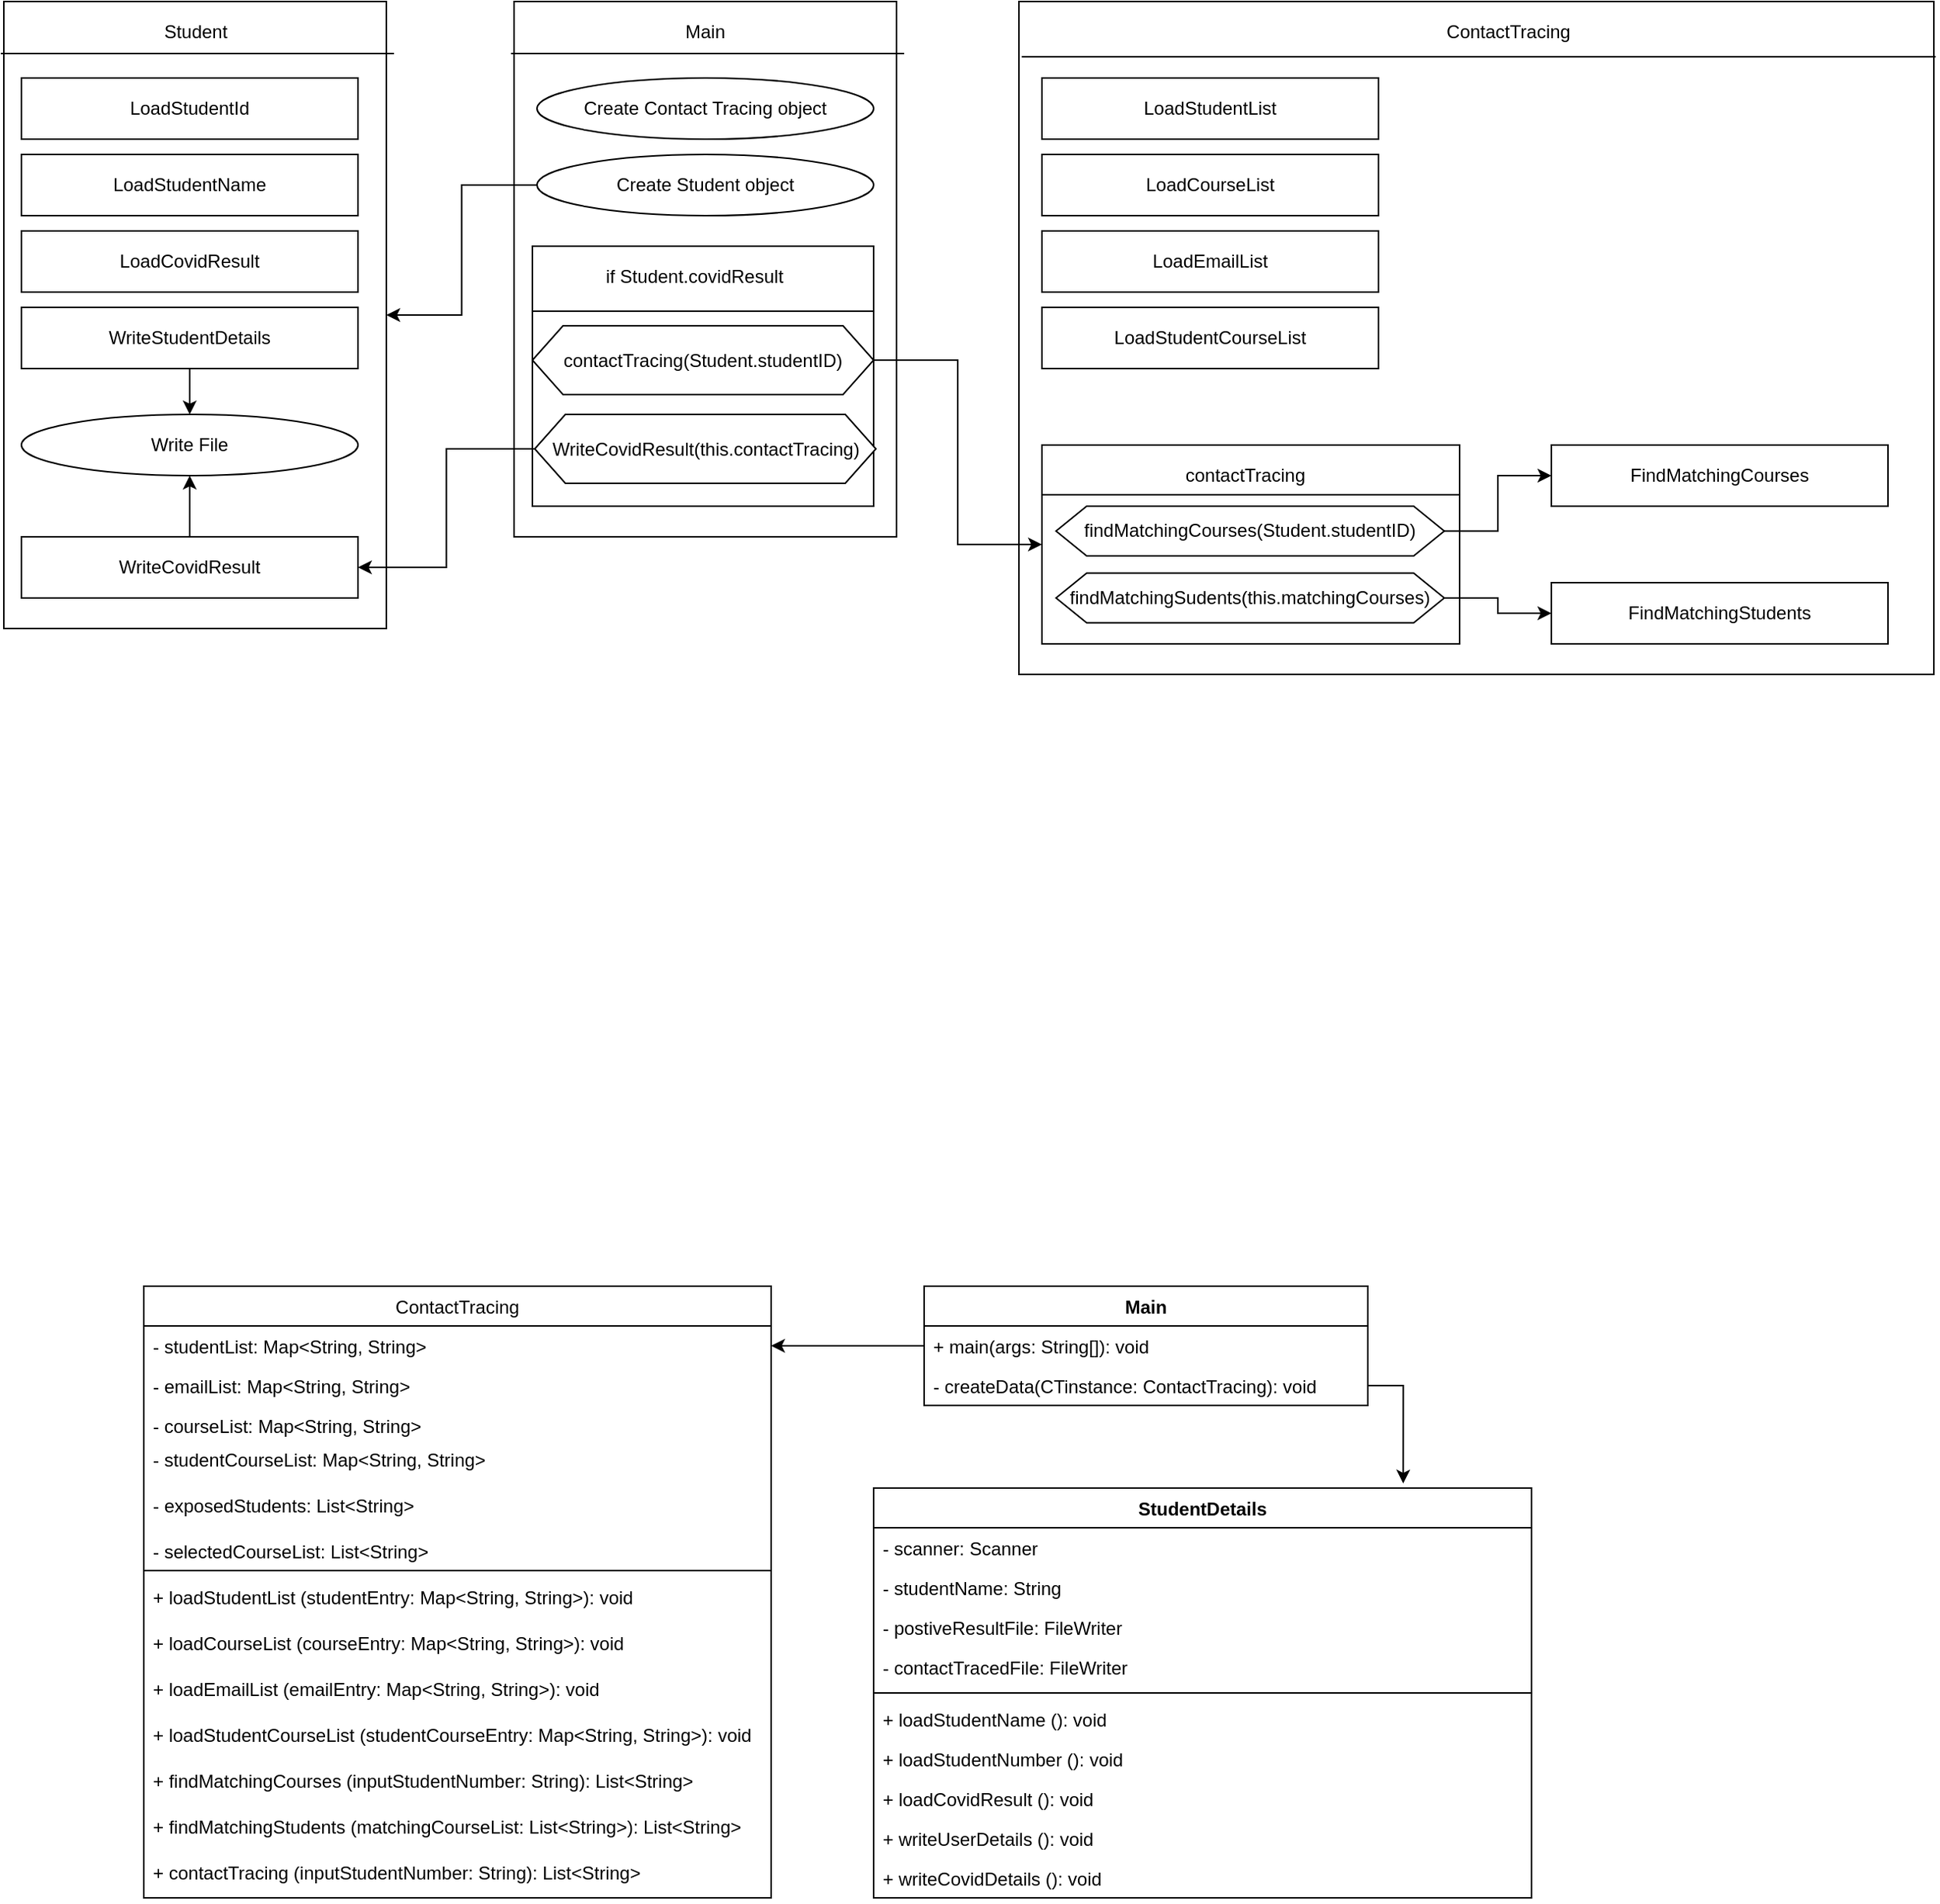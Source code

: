 <mxfile version="13.9.9" type="github">
  <diagram id="C5RBs43oDa-KdzZeNtuy" name="Page-1">
    <mxGraphModel dx="1422" dy="715" grid="1" gridSize="10" guides="1" tooltips="1" connect="1" arrows="1" fold="1" page="1" pageScale="1" pageWidth="827" pageHeight="1169" math="0" shadow="0">
      <root>
        <mxCell id="WIyWlLk6GJQsqaUBKTNV-0" />
        <mxCell id="WIyWlLk6GJQsqaUBKTNV-1" parent="WIyWlLk6GJQsqaUBKTNV-0" />
        <mxCell id="S7pzSwOHs0h3wulSuN-L-0" value="" style="rounded=0;whiteSpace=wrap;html=1;" parent="WIyWlLk6GJQsqaUBKTNV-1" vertex="1">
          <mxGeometry x="372" y="350" width="250" height="350" as="geometry" />
        </mxCell>
        <mxCell id="TPSQY9DwL0QxUzg7N3Kc-0" value="" style="rounded=0;whiteSpace=wrap;html=1;" parent="WIyWlLk6GJQsqaUBKTNV-1" vertex="1">
          <mxGeometry x="384" y="510" width="223" height="170" as="geometry" />
        </mxCell>
        <mxCell id="S7pzSwOHs0h3wulSuN-L-1" value="Main" style="text;html=1;strokeColor=none;fillColor=none;align=center;verticalAlign=middle;whiteSpace=wrap;rounded=0;" parent="WIyWlLk6GJQsqaUBKTNV-1" vertex="1">
          <mxGeometry x="412" y="360" width="170" height="20" as="geometry" />
        </mxCell>
        <mxCell id="S7pzSwOHs0h3wulSuN-L-2" value="" style="endArrow=none;html=1;" parent="WIyWlLk6GJQsqaUBKTNV-1" edge="1">
          <mxGeometry width="50" height="50" relative="1" as="geometry">
            <mxPoint x="370" y="384" as="sourcePoint" />
            <mxPoint x="627" y="384" as="targetPoint" />
          </mxGeometry>
        </mxCell>
        <mxCell id="S7pzSwOHs0h3wulSuN-L-3" style="edgeStyle=orthogonalEdgeStyle;rounded=0;orthogonalLoop=1;jettySize=auto;html=1;exitX=0.5;exitY=1;exitDx=0;exitDy=0;" parent="WIyWlLk6GJQsqaUBKTNV-1" source="S7pzSwOHs0h3wulSuN-L-0" target="S7pzSwOHs0h3wulSuN-L-0" edge="1">
          <mxGeometry relative="1" as="geometry" />
        </mxCell>
        <mxCell id="S7pzSwOHs0h3wulSuN-L-7" value="" style="rounded=0;whiteSpace=wrap;html=1;" parent="WIyWlLk6GJQsqaUBKTNV-1" vertex="1">
          <mxGeometry x="38.5" y="350" width="250" height="410" as="geometry" />
        </mxCell>
        <mxCell id="S7pzSwOHs0h3wulSuN-L-8" value="Student" style="text;html=1;strokeColor=none;fillColor=none;align=center;verticalAlign=middle;whiteSpace=wrap;rounded=0;" parent="WIyWlLk6GJQsqaUBKTNV-1" vertex="1">
          <mxGeometry x="78.5" y="360" width="170" height="20" as="geometry" />
        </mxCell>
        <mxCell id="S7pzSwOHs0h3wulSuN-L-9" value="" style="endArrow=none;html=1;" parent="WIyWlLk6GJQsqaUBKTNV-1" edge="1">
          <mxGeometry width="50" height="50" relative="1" as="geometry">
            <mxPoint x="36.5" y="384" as="sourcePoint" />
            <mxPoint x="293.5" y="384" as="targetPoint" />
          </mxGeometry>
        </mxCell>
        <mxCell id="S7pzSwOHs0h3wulSuN-L-10" style="edgeStyle=orthogonalEdgeStyle;rounded=0;orthogonalLoop=1;jettySize=auto;html=1;exitX=0.5;exitY=1;exitDx=0;exitDy=0;" parent="WIyWlLk6GJQsqaUBKTNV-1" source="S7pzSwOHs0h3wulSuN-L-7" target="S7pzSwOHs0h3wulSuN-L-7" edge="1">
          <mxGeometry relative="1" as="geometry" />
        </mxCell>
        <mxCell id="S7pzSwOHs0h3wulSuN-L-11" value="LoadStudentId" style="rounded=0;whiteSpace=wrap;html=1;" parent="WIyWlLk6GJQsqaUBKTNV-1" vertex="1">
          <mxGeometry x="50" y="400" width="220" height="40" as="geometry" />
        </mxCell>
        <mxCell id="S7pzSwOHs0h3wulSuN-L-12" value="LoadStudentName" style="rounded=0;whiteSpace=wrap;html=1;" parent="WIyWlLk6GJQsqaUBKTNV-1" vertex="1">
          <mxGeometry x="50" y="450" width="220" height="40" as="geometry" />
        </mxCell>
        <mxCell id="S7pzSwOHs0h3wulSuN-L-13" value="LoadCovidResult" style="rounded=0;whiteSpace=wrap;html=1;" parent="WIyWlLk6GJQsqaUBKTNV-1" vertex="1">
          <mxGeometry x="50" y="500" width="220" height="40" as="geometry" />
        </mxCell>
        <mxCell id="S7pzSwOHs0h3wulSuN-L-17" style="edgeStyle=orthogonalEdgeStyle;rounded=0;orthogonalLoop=1;jettySize=auto;html=1;exitX=0.5;exitY=1;exitDx=0;exitDy=0;" parent="WIyWlLk6GJQsqaUBKTNV-1" source="S7pzSwOHs0h3wulSuN-L-14" target="S7pzSwOHs0h3wulSuN-L-16" edge="1">
          <mxGeometry relative="1" as="geometry" />
        </mxCell>
        <mxCell id="S7pzSwOHs0h3wulSuN-L-14" value="WriteStudentDetails" style="rounded=0;whiteSpace=wrap;html=1;" parent="WIyWlLk6GJQsqaUBKTNV-1" vertex="1">
          <mxGeometry x="50" y="550" width="220" height="40" as="geometry" />
        </mxCell>
        <mxCell id="S7pzSwOHs0h3wulSuN-L-16" value="Write File" style="ellipse;whiteSpace=wrap;html=1;" parent="WIyWlLk6GJQsqaUBKTNV-1" vertex="1">
          <mxGeometry x="50" y="620" width="220" height="40" as="geometry" />
        </mxCell>
        <mxCell id="S7pzSwOHs0h3wulSuN-L-22" style="edgeStyle=orthogonalEdgeStyle;rounded=0;orthogonalLoop=1;jettySize=auto;html=1;entryX=0.5;entryY=1;entryDx=0;entryDy=0;" parent="WIyWlLk6GJQsqaUBKTNV-1" source="S7pzSwOHs0h3wulSuN-L-21" target="S7pzSwOHs0h3wulSuN-L-16" edge="1">
          <mxGeometry relative="1" as="geometry" />
        </mxCell>
        <mxCell id="S7pzSwOHs0h3wulSuN-L-21" value="WriteCovidResult" style="rounded=0;whiteSpace=wrap;html=1;" parent="WIyWlLk6GJQsqaUBKTNV-1" vertex="1">
          <mxGeometry x="50" y="700" width="220" height="40" as="geometry" />
        </mxCell>
        <mxCell id="S7pzSwOHs0h3wulSuN-L-26" style="edgeStyle=orthogonalEdgeStyle;rounded=0;orthogonalLoop=1;jettySize=auto;html=1;" parent="WIyWlLk6GJQsqaUBKTNV-1" source="S7pzSwOHs0h3wulSuN-L-25" target="S7pzSwOHs0h3wulSuN-L-7" edge="1">
          <mxGeometry relative="1" as="geometry" />
        </mxCell>
        <mxCell id="S7pzSwOHs0h3wulSuN-L-25" value="Create Student object" style="ellipse;whiteSpace=wrap;html=1;" parent="WIyWlLk6GJQsqaUBKTNV-1" vertex="1">
          <mxGeometry x="387" y="450" width="220" height="40" as="geometry" />
        </mxCell>
        <mxCell id="S7pzSwOHs0h3wulSuN-L-27" value="Create Contact Tracing object" style="ellipse;whiteSpace=wrap;html=1;" parent="WIyWlLk6GJQsqaUBKTNV-1" vertex="1">
          <mxGeometry x="387" y="400" width="220" height="40" as="geometry" />
        </mxCell>
        <mxCell id="S7pzSwOHs0h3wulSuN-L-29" value="" style="rounded=0;whiteSpace=wrap;html=1;" parent="WIyWlLk6GJQsqaUBKTNV-1" vertex="1">
          <mxGeometry x="702" y="350" width="598" height="440" as="geometry" />
        </mxCell>
        <mxCell id="S7pzSwOHs0h3wulSuN-L-30" value="ContactTracing" style="text;html=1;strokeColor=none;fillColor=none;align=center;verticalAlign=middle;whiteSpace=wrap;rounded=0;" parent="WIyWlLk6GJQsqaUBKTNV-1" vertex="1">
          <mxGeometry x="937" y="360" width="170" height="20" as="geometry" />
        </mxCell>
        <mxCell id="S7pzSwOHs0h3wulSuN-L-32" style="edgeStyle=orthogonalEdgeStyle;rounded=0;orthogonalLoop=1;jettySize=auto;html=1;exitX=0.5;exitY=1;exitDx=0;exitDy=0;" parent="WIyWlLk6GJQsqaUBKTNV-1" source="S7pzSwOHs0h3wulSuN-L-29" target="S7pzSwOHs0h3wulSuN-L-29" edge="1">
          <mxGeometry relative="1" as="geometry" />
        </mxCell>
        <mxCell id="S7pzSwOHs0h3wulSuN-L-35" value="LoadStudentList" style="rounded=0;whiteSpace=wrap;html=1;" parent="WIyWlLk6GJQsqaUBKTNV-1" vertex="1">
          <mxGeometry x="717" y="400" width="220" height="40" as="geometry" />
        </mxCell>
        <mxCell id="S7pzSwOHs0h3wulSuN-L-36" value="LoadCourseList" style="rounded=0;whiteSpace=wrap;html=1;" parent="WIyWlLk6GJQsqaUBKTNV-1" vertex="1">
          <mxGeometry x="717" y="450" width="220" height="40" as="geometry" />
        </mxCell>
        <mxCell id="S7pzSwOHs0h3wulSuN-L-37" value="LoadEmailList" style="rounded=0;whiteSpace=wrap;html=1;" parent="WIyWlLk6GJQsqaUBKTNV-1" vertex="1">
          <mxGeometry x="717" y="500" width="220" height="40" as="geometry" />
        </mxCell>
        <mxCell id="S7pzSwOHs0h3wulSuN-L-38" value="LoadStudentCourseList&lt;span style=&quot;color: rgba(0 , 0 , 0 , 0) ; font-family: monospace ; font-size: 0px&quot;&gt;%3CmxGraphModel%3E%3Croot%3E%3CmxCell%20id%3D%220%22%2F%3E%3CmxCell%20id%3D%221%22%20parent%3D%220%22%2F%3E%3CmxCell%20id%3D%222%22%20value%3D%22LoadStudentId%22%20style%3D%22rounded%3D0%3BwhiteSpace%3Dwrap%3Bhtml%3D1%3B%22%20vertex%3D%221%22%20parent%3D%221%22%3E%3CmxGeometry%20x%3D%2250%22%20y%3D%22400%22%20width%3D%22220%22%20height%3D%2240%22%20as%3D%22geometry%22%2F%3E%3C%2FmxCell%3E%3C%2Froot%3E%3C%2FmxGraphModel%3E&lt;/span&gt;" style="rounded=0;whiteSpace=wrap;html=1;" parent="WIyWlLk6GJQsqaUBKTNV-1" vertex="1">
          <mxGeometry x="717" y="550" width="220" height="40" as="geometry" />
        </mxCell>
        <mxCell id="S7pzSwOHs0h3wulSuN-L-39" value="FindMatchingStudents" style="rounded=0;whiteSpace=wrap;html=1;" parent="WIyWlLk6GJQsqaUBKTNV-1" vertex="1">
          <mxGeometry x="1050" y="730" width="220" height="40" as="geometry" />
        </mxCell>
        <mxCell id="S7pzSwOHs0h3wulSuN-L-46" style="edgeStyle=orthogonalEdgeStyle;rounded=0;orthogonalLoop=1;jettySize=auto;html=1;exitX=1;exitY=0.5;exitDx=0;exitDy=0;entryX=0;entryY=0.5;entryDx=0;entryDy=0;" parent="WIyWlLk6GJQsqaUBKTNV-1" source="S7pzSwOHs0h3wulSuN-L-41" target="S7pzSwOHs0h3wulSuN-L-45" edge="1">
          <mxGeometry relative="1" as="geometry" />
        </mxCell>
        <mxCell id="S7pzSwOHs0h3wulSuN-L-41" value="contactTracing(Student.studentID)" style="shape=hexagon;perimeter=hexagonPerimeter2;whiteSpace=wrap;html=1;fixedSize=1;" parent="WIyWlLk6GJQsqaUBKTNV-1" vertex="1">
          <mxGeometry x="384" y="562" width="223" height="45" as="geometry" />
        </mxCell>
        <mxCell id="S7pzSwOHs0h3wulSuN-L-43" value="" style="endArrow=none;html=1;exitX=0.003;exitY=0.082;exitDx=0;exitDy=0;exitPerimeter=0;entryX=1.002;entryY=0.082;entryDx=0;entryDy=0;entryPerimeter=0;" parent="WIyWlLk6GJQsqaUBKTNV-1" source="S7pzSwOHs0h3wulSuN-L-29" target="S7pzSwOHs0h3wulSuN-L-29" edge="1">
          <mxGeometry width="50" height="50" relative="1" as="geometry">
            <mxPoint x="710" y="404" as="sourcePoint" />
            <mxPoint x="1103" y="386" as="targetPoint" />
          </mxGeometry>
        </mxCell>
        <mxCell id="S7pzSwOHs0h3wulSuN-L-44" value="FindMatchingCourses" style="rounded=0;whiteSpace=wrap;html=1;" parent="WIyWlLk6GJQsqaUBKTNV-1" vertex="1">
          <mxGeometry x="1050" y="640" width="220" height="40" as="geometry" />
        </mxCell>
        <mxCell id="S7pzSwOHs0h3wulSuN-L-45" value="" style="rounded=0;whiteSpace=wrap;html=1;" parent="WIyWlLk6GJQsqaUBKTNV-1" vertex="1">
          <mxGeometry x="717" y="640" width="273" height="130" as="geometry" />
        </mxCell>
        <mxCell id="S7pzSwOHs0h3wulSuN-L-57" value="" style="endArrow=none;html=1;exitX=0;exitY=0.25;exitDx=0;exitDy=0;entryX=1;entryY=0.25;entryDx=0;entryDy=0;" parent="WIyWlLk6GJQsqaUBKTNV-1" source="S7pzSwOHs0h3wulSuN-L-45" target="S7pzSwOHs0h3wulSuN-L-45" edge="1">
          <mxGeometry width="50" height="50" relative="1" as="geometry">
            <mxPoint x="600" y="600" as="sourcePoint" />
            <mxPoint x="650" y="550" as="targetPoint" />
          </mxGeometry>
        </mxCell>
        <mxCell id="S7pzSwOHs0h3wulSuN-L-58" value="contactTracing" style="text;html=1;strokeColor=none;fillColor=none;align=center;verticalAlign=middle;whiteSpace=wrap;rounded=0;" parent="WIyWlLk6GJQsqaUBKTNV-1" vertex="1">
          <mxGeometry x="770" y="650" width="160" height="20" as="geometry" />
        </mxCell>
        <mxCell id="S7pzSwOHs0h3wulSuN-L-60" style="edgeStyle=orthogonalEdgeStyle;rounded=0;orthogonalLoop=1;jettySize=auto;html=1;exitX=1;exitY=0.5;exitDx=0;exitDy=0;entryX=0;entryY=0.5;entryDx=0;entryDy=0;" parent="WIyWlLk6GJQsqaUBKTNV-1" source="S7pzSwOHs0h3wulSuN-L-59" target="S7pzSwOHs0h3wulSuN-L-44" edge="1">
          <mxGeometry relative="1" as="geometry" />
        </mxCell>
        <mxCell id="S7pzSwOHs0h3wulSuN-L-59" value="findMatchingCourses(Student.studentID)" style="shape=hexagon;perimeter=hexagonPerimeter2;whiteSpace=wrap;html=1;fixedSize=1;" parent="WIyWlLk6GJQsqaUBKTNV-1" vertex="1">
          <mxGeometry x="726.25" y="680" width="253.75" height="32.5" as="geometry" />
        </mxCell>
        <mxCell id="S7pzSwOHs0h3wulSuN-L-62" style="edgeStyle=orthogonalEdgeStyle;rounded=0;orthogonalLoop=1;jettySize=auto;html=1;entryX=0;entryY=0.5;entryDx=0;entryDy=0;" parent="WIyWlLk6GJQsqaUBKTNV-1" source="S7pzSwOHs0h3wulSuN-L-61" target="S7pzSwOHs0h3wulSuN-L-39" edge="1">
          <mxGeometry relative="1" as="geometry" />
        </mxCell>
        <mxCell id="S7pzSwOHs0h3wulSuN-L-61" value="findMatchingSudents(this.matchingCourses)" style="shape=hexagon;perimeter=hexagonPerimeter2;whiteSpace=wrap;html=1;fixedSize=1;" parent="WIyWlLk6GJQsqaUBKTNV-1" vertex="1">
          <mxGeometry x="726.25" y="723.75" width="253.75" height="32.5" as="geometry" />
        </mxCell>
        <mxCell id="S7pzSwOHs0h3wulSuN-L-64" style="edgeStyle=orthogonalEdgeStyle;rounded=0;orthogonalLoop=1;jettySize=auto;html=1;entryX=1;entryY=0.5;entryDx=0;entryDy=0;" parent="WIyWlLk6GJQsqaUBKTNV-1" source="S7pzSwOHs0h3wulSuN-L-63" target="S7pzSwOHs0h3wulSuN-L-21" edge="1">
          <mxGeometry relative="1" as="geometry" />
        </mxCell>
        <mxCell id="S7pzSwOHs0h3wulSuN-L-63" value="WriteCovidResult(this.contactTracing)" style="shape=hexagon;perimeter=hexagonPerimeter2;whiteSpace=wrap;html=1;fixedSize=1;" parent="WIyWlLk6GJQsqaUBKTNV-1" vertex="1">
          <mxGeometry x="385.5" y="620" width="223" height="45" as="geometry" />
        </mxCell>
        <mxCell id="rcBzUwIVT9jQ_ZkBGbMb-1" value="if Student.covidResult" style="text;html=1;strokeColor=none;fillColor=none;align=center;verticalAlign=middle;whiteSpace=wrap;rounded=0;" parent="WIyWlLk6GJQsqaUBKTNV-1" vertex="1">
          <mxGeometry x="400" y="520" width="180" height="20" as="geometry" />
        </mxCell>
        <mxCell id="rcBzUwIVT9jQ_ZkBGbMb-2" value="" style="endArrow=none;html=1;exitX=0;exitY=0.25;exitDx=0;exitDy=0;entryX=1;entryY=0.25;entryDx=0;entryDy=0;" parent="WIyWlLk6GJQsqaUBKTNV-1" source="TPSQY9DwL0QxUzg7N3Kc-0" target="TPSQY9DwL0QxUzg7N3Kc-0" edge="1">
          <mxGeometry width="50" height="50" relative="1" as="geometry">
            <mxPoint x="700" y="420" as="sourcePoint" />
            <mxPoint x="750" y="370" as="targetPoint" />
          </mxGeometry>
        </mxCell>
        <object label="ContactTracing" id="p17ZswySMdIlik4E2tpj-0">
          <mxCell style="swimlane;fontStyle=0;childLayout=stackLayout;horizontal=1;startSize=26;fillColor=none;horizontalStack=0;resizeParent=1;resizeParentMax=0;resizeLast=0;collapsible=1;marginBottom=0;" vertex="1" parent="WIyWlLk6GJQsqaUBKTNV-1">
            <mxGeometry x="130" y="1190" width="410" height="400" as="geometry">
              <mxRectangle x="170" y="1020" width="60" height="26" as="alternateBounds" />
            </mxGeometry>
          </mxCell>
        </object>
        <mxCell id="p17ZswySMdIlik4E2tpj-1" value="- studentList: Map&lt;String, String&gt;" style="text;strokeColor=none;fillColor=none;align=left;verticalAlign=top;spacingLeft=4;spacingRight=4;overflow=hidden;rotatable=0;points=[[0,0.5],[1,0.5]];portConstraint=eastwest;" vertex="1" parent="p17ZswySMdIlik4E2tpj-0">
          <mxGeometry y="26" width="410" height="26" as="geometry" />
        </mxCell>
        <mxCell id="p17ZswySMdIlik4E2tpj-2" value="- emailList: Map&lt;String, String&gt;" style="text;strokeColor=none;fillColor=none;align=left;verticalAlign=top;spacingLeft=4;spacingRight=4;overflow=hidden;rotatable=0;points=[[0,0.5],[1,0.5]];portConstraint=eastwest;" vertex="1" parent="p17ZswySMdIlik4E2tpj-0">
          <mxGeometry y="52" width="410" height="26" as="geometry" />
        </mxCell>
        <mxCell id="p17ZswySMdIlik4E2tpj-3" value="- courseList: Map&lt;String, String&gt;" style="text;strokeColor=none;fillColor=none;align=left;verticalAlign=top;spacingLeft=4;spacingRight=4;overflow=hidden;rotatable=0;points=[[0,0.5],[1,0.5]];portConstraint=eastwest;" vertex="1" parent="p17ZswySMdIlik4E2tpj-0">
          <mxGeometry y="78" width="410" height="22" as="geometry" />
        </mxCell>
        <mxCell id="p17ZswySMdIlik4E2tpj-5" value="- studentCourseList: Map&lt;String, String&gt;" style="text;strokeColor=none;fillColor=none;align=left;verticalAlign=top;spacingLeft=4;spacingRight=4;overflow=hidden;rotatable=0;points=[[0,0.5],[1,0.5]];portConstraint=eastwest;" vertex="1" parent="p17ZswySMdIlik4E2tpj-0">
          <mxGeometry y="100" width="410" height="30" as="geometry" />
        </mxCell>
        <mxCell id="p17ZswySMdIlik4E2tpj-11" value="- exposedStudents: List&lt;String&gt;" style="text;strokeColor=none;fillColor=none;align=left;verticalAlign=top;spacingLeft=4;spacingRight=4;overflow=hidden;rotatable=0;points=[[0,0.5],[1,0.5]];portConstraint=eastwest;" vertex="1" parent="p17ZswySMdIlik4E2tpj-0">
          <mxGeometry y="130" width="410" height="30" as="geometry" />
        </mxCell>
        <mxCell id="p17ZswySMdIlik4E2tpj-12" value="- selectedCourseList: List&lt;String&gt;" style="text;strokeColor=none;fillColor=none;align=left;verticalAlign=top;spacingLeft=4;spacingRight=4;overflow=hidden;rotatable=0;points=[[0,0.5],[1,0.5]];portConstraint=eastwest;" vertex="1" parent="p17ZswySMdIlik4E2tpj-0">
          <mxGeometry y="160" width="410" height="30" as="geometry" />
        </mxCell>
        <mxCell id="p17ZswySMdIlik4E2tpj-13" value="+ loadStudentList (studentEntry: Map&lt;String, String&gt;): void" style="text;strokeColor=none;fillColor=none;align=left;verticalAlign=top;spacingLeft=4;spacingRight=4;overflow=hidden;rotatable=0;points=[[0,0.5],[1,0.5]];portConstraint=eastwest;" vertex="1" parent="p17ZswySMdIlik4E2tpj-0">
          <mxGeometry y="190" width="410" height="30" as="geometry" />
        </mxCell>
        <mxCell id="p17ZswySMdIlik4E2tpj-14" value="" style="endArrow=none;html=1;exitX=0;exitY=-0.133;exitDx=0;exitDy=0;exitPerimeter=0;entryX=1;entryY=-0.133;entryDx=0;entryDy=0;entryPerimeter=0;" edge="1" parent="p17ZswySMdIlik4E2tpj-0" source="p17ZswySMdIlik4E2tpj-13" target="p17ZswySMdIlik4E2tpj-13">
          <mxGeometry width="50" height="50" relative="1" as="geometry">
            <mxPoint x="530" y="390" as="sourcePoint" />
            <mxPoint x="580" y="340" as="targetPoint" />
          </mxGeometry>
        </mxCell>
        <mxCell id="p17ZswySMdIlik4E2tpj-15" value="+ loadCourseList (courseEntry: Map&lt;String, String&gt;): void" style="text;strokeColor=none;fillColor=none;align=left;verticalAlign=top;spacingLeft=4;spacingRight=4;overflow=hidden;rotatable=0;points=[[0,0.5],[1,0.5]];portConstraint=eastwest;" vertex="1" parent="p17ZswySMdIlik4E2tpj-0">
          <mxGeometry y="220" width="410" height="30" as="geometry" />
        </mxCell>
        <mxCell id="p17ZswySMdIlik4E2tpj-16" value="+ loadEmailList (emailEntry: Map&lt;String, String&gt;): void" style="text;strokeColor=none;fillColor=none;align=left;verticalAlign=top;spacingLeft=4;spacingRight=4;overflow=hidden;rotatable=0;points=[[0,0.5],[1,0.5]];portConstraint=eastwest;" vertex="1" parent="p17ZswySMdIlik4E2tpj-0">
          <mxGeometry y="250" width="410" height="30" as="geometry" />
        </mxCell>
        <mxCell id="p17ZswySMdIlik4E2tpj-17" value="+ loadStudentCourseList (studentCourseEntry: Map&lt;String, String&gt;): void" style="text;strokeColor=none;fillColor=none;align=left;verticalAlign=top;spacingLeft=4;spacingRight=4;overflow=hidden;rotatable=0;points=[[0,0.5],[1,0.5]];portConstraint=eastwest;" vertex="1" parent="p17ZswySMdIlik4E2tpj-0">
          <mxGeometry y="280" width="410" height="30" as="geometry" />
        </mxCell>
        <mxCell id="p17ZswySMdIlik4E2tpj-18" value="+ findMatchingCourses (inputStudentNumber: String): List&lt;String&gt;" style="text;strokeColor=none;fillColor=none;align=left;verticalAlign=top;spacingLeft=4;spacingRight=4;overflow=hidden;rotatable=0;points=[[0,0.5],[1,0.5]];portConstraint=eastwest;" vertex="1" parent="p17ZswySMdIlik4E2tpj-0">
          <mxGeometry y="310" width="410" height="30" as="geometry" />
        </mxCell>
        <mxCell id="p17ZswySMdIlik4E2tpj-19" value="+ findMatchingStudents (matchingCourseList: List&lt;String&gt;): List&lt;String&gt;" style="text;strokeColor=none;fillColor=none;align=left;verticalAlign=top;spacingLeft=4;spacingRight=4;overflow=hidden;rotatable=0;points=[[0,0.5],[1,0.5]];portConstraint=eastwest;" vertex="1" parent="p17ZswySMdIlik4E2tpj-0">
          <mxGeometry y="340" width="410" height="30" as="geometry" />
        </mxCell>
        <mxCell id="p17ZswySMdIlik4E2tpj-20" value="+ contactTracing (inputStudentNumber: String): List&lt;String&gt;" style="text;strokeColor=none;fillColor=none;align=left;verticalAlign=top;spacingLeft=4;spacingRight=4;overflow=hidden;rotatable=0;points=[[0,0.5],[1,0.5]];portConstraint=eastwest;" vertex="1" parent="p17ZswySMdIlik4E2tpj-0">
          <mxGeometry y="370" width="410" height="30" as="geometry" />
        </mxCell>
        <mxCell id="p17ZswySMdIlik4E2tpj-37" style="edgeStyle=orthogonalEdgeStyle;rounded=0;orthogonalLoop=1;jettySize=auto;html=1;entryX=1;entryY=0.5;entryDx=0;entryDy=0;" edge="1" parent="WIyWlLk6GJQsqaUBKTNV-1" source="p17ZswySMdIlik4E2tpj-21" target="p17ZswySMdIlik4E2tpj-1">
          <mxGeometry relative="1" as="geometry" />
        </mxCell>
        <mxCell id="p17ZswySMdIlik4E2tpj-21" value="Main" style="swimlane;fontStyle=1;align=center;verticalAlign=top;childLayout=stackLayout;horizontal=1;startSize=26;horizontalStack=0;resizeParent=1;resizeParentMax=0;resizeLast=0;collapsible=1;marginBottom=0;" vertex="1" parent="WIyWlLk6GJQsqaUBKTNV-1">
          <mxGeometry x="640" y="1190" width="290" height="78" as="geometry" />
        </mxCell>
        <mxCell id="p17ZswySMdIlik4E2tpj-24" value="+ main(args: String[]): void" style="text;strokeColor=none;fillColor=none;align=left;verticalAlign=top;spacingLeft=4;spacingRight=4;overflow=hidden;rotatable=0;points=[[0,0.5],[1,0.5]];portConstraint=eastwest;" vertex="1" parent="p17ZswySMdIlik4E2tpj-21">
          <mxGeometry y="26" width="290" height="26" as="geometry" />
        </mxCell>
        <mxCell id="p17ZswySMdIlik4E2tpj-25" value="- createData(CTinstance: ContactTracing): void" style="text;strokeColor=none;fillColor=none;align=left;verticalAlign=top;spacingLeft=4;spacingRight=4;overflow=hidden;rotatable=0;points=[[0,0.5],[1,0.5]];portConstraint=eastwest;" vertex="1" parent="p17ZswySMdIlik4E2tpj-21">
          <mxGeometry y="52" width="290" height="26" as="geometry" />
        </mxCell>
        <mxCell id="p17ZswySMdIlik4E2tpj-26" value="StudentDetails" style="swimlane;fontStyle=1;align=center;verticalAlign=top;childLayout=stackLayout;horizontal=1;startSize=26;horizontalStack=0;resizeParent=1;resizeParentMax=0;resizeLast=0;collapsible=1;marginBottom=0;" vertex="1" parent="WIyWlLk6GJQsqaUBKTNV-1">
          <mxGeometry x="607" y="1322" width="430" height="268" as="geometry" />
        </mxCell>
        <mxCell id="p17ZswySMdIlik4E2tpj-27" value="- scanner: Scanner" style="text;strokeColor=none;fillColor=none;align=left;verticalAlign=top;spacingLeft=4;spacingRight=4;overflow=hidden;rotatable=0;points=[[0,0.5],[1,0.5]];portConstraint=eastwest;" vertex="1" parent="p17ZswySMdIlik4E2tpj-26">
          <mxGeometry y="26" width="430" height="26" as="geometry" />
        </mxCell>
        <mxCell id="p17ZswySMdIlik4E2tpj-30" value="- studentName: String" style="text;strokeColor=none;fillColor=none;align=left;verticalAlign=top;spacingLeft=4;spacingRight=4;overflow=hidden;rotatable=0;points=[[0,0.5],[1,0.5]];portConstraint=eastwest;" vertex="1" parent="p17ZswySMdIlik4E2tpj-26">
          <mxGeometry y="52" width="430" height="26" as="geometry" />
        </mxCell>
        <mxCell id="p17ZswySMdIlik4E2tpj-29" value="- postiveResultFile: FileWriter" style="text;strokeColor=none;fillColor=none;align=left;verticalAlign=top;spacingLeft=4;spacingRight=4;overflow=hidden;rotatable=0;points=[[0,0.5],[1,0.5]];portConstraint=eastwest;" vertex="1" parent="p17ZswySMdIlik4E2tpj-26">
          <mxGeometry y="78" width="430" height="26" as="geometry" />
        </mxCell>
        <mxCell id="p17ZswySMdIlik4E2tpj-32" value="- contactTracedFile: FileWriter" style="text;strokeColor=none;fillColor=none;align=left;verticalAlign=top;spacingLeft=4;spacingRight=4;overflow=hidden;rotatable=0;points=[[0,0.5],[1,0.5]];portConstraint=eastwest;" vertex="1" parent="p17ZswySMdIlik4E2tpj-26">
          <mxGeometry y="104" width="430" height="26" as="geometry" />
        </mxCell>
        <mxCell id="p17ZswySMdIlik4E2tpj-28" value="" style="line;strokeWidth=1;fillColor=none;align=left;verticalAlign=middle;spacingTop=-1;spacingLeft=3;spacingRight=3;rotatable=0;labelPosition=right;points=[];portConstraint=eastwest;" vertex="1" parent="p17ZswySMdIlik4E2tpj-26">
          <mxGeometry y="130" width="430" height="8" as="geometry" />
        </mxCell>
        <mxCell id="p17ZswySMdIlik4E2tpj-31" value="+ loadStudentName (): void" style="text;strokeColor=none;fillColor=none;align=left;verticalAlign=top;spacingLeft=4;spacingRight=4;overflow=hidden;rotatable=0;points=[[0,0.5],[1,0.5]];portConstraint=eastwest;" vertex="1" parent="p17ZswySMdIlik4E2tpj-26">
          <mxGeometry y="138" width="430" height="26" as="geometry" />
        </mxCell>
        <mxCell id="p17ZswySMdIlik4E2tpj-33" value="+ loadStudentNumber (): void" style="text;strokeColor=none;fillColor=none;align=left;verticalAlign=top;spacingLeft=4;spacingRight=4;overflow=hidden;rotatable=0;points=[[0,0.5],[1,0.5]];portConstraint=eastwest;" vertex="1" parent="p17ZswySMdIlik4E2tpj-26">
          <mxGeometry y="164" width="430" height="26" as="geometry" />
        </mxCell>
        <mxCell id="p17ZswySMdIlik4E2tpj-34" value="+ loadCovidResult (): void" style="text;strokeColor=none;fillColor=none;align=left;verticalAlign=top;spacingLeft=4;spacingRight=4;overflow=hidden;rotatable=0;points=[[0,0.5],[1,0.5]];portConstraint=eastwest;" vertex="1" parent="p17ZswySMdIlik4E2tpj-26">
          <mxGeometry y="190" width="430" height="26" as="geometry" />
        </mxCell>
        <mxCell id="p17ZswySMdIlik4E2tpj-35" value="+ writeUserDetails (): void" style="text;strokeColor=none;fillColor=none;align=left;verticalAlign=top;spacingLeft=4;spacingRight=4;overflow=hidden;rotatable=0;points=[[0,0.5],[1,0.5]];portConstraint=eastwest;" vertex="1" parent="p17ZswySMdIlik4E2tpj-26">
          <mxGeometry y="216" width="430" height="26" as="geometry" />
        </mxCell>
        <mxCell id="p17ZswySMdIlik4E2tpj-36" value="+ writeCovidDetails (): void" style="text;strokeColor=none;fillColor=none;align=left;verticalAlign=top;spacingLeft=4;spacingRight=4;overflow=hidden;rotatable=0;points=[[0,0.5],[1,0.5]];portConstraint=eastwest;" vertex="1" parent="p17ZswySMdIlik4E2tpj-26">
          <mxGeometry y="242" width="430" height="26" as="geometry" />
        </mxCell>
        <mxCell id="p17ZswySMdIlik4E2tpj-39" style="edgeStyle=orthogonalEdgeStyle;rounded=0;orthogonalLoop=1;jettySize=auto;html=1;entryX=0.805;entryY=-0.011;entryDx=0;entryDy=0;entryPerimeter=0;" edge="1" parent="WIyWlLk6GJQsqaUBKTNV-1" source="p17ZswySMdIlik4E2tpj-25" target="p17ZswySMdIlik4E2tpj-26">
          <mxGeometry relative="1" as="geometry" />
        </mxCell>
      </root>
    </mxGraphModel>
  </diagram>
</mxfile>
